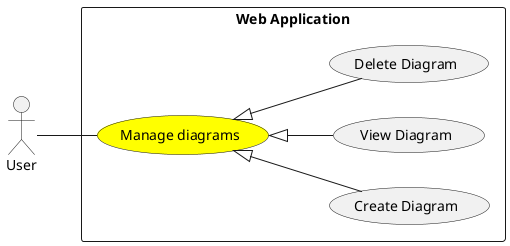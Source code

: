 @startuml
left to right direction

actor "User" as User

rectangle "Web Application" {
    usecase "Manage diagrams" as ManageDiagrams#Yellow
    usecase "Create Diagram" as CreateDiagram
    usecase "View Diagram" as ViewDiagram
    usecase "Delete Diagram" as DeleteDiagram
}

User -- ManageDiagrams

ManageDiagrams <|-- CreateDiagram
ManageDiagrams <|-- ViewDiagram
ManageDiagrams <|-- DeleteDiagram
@enduml